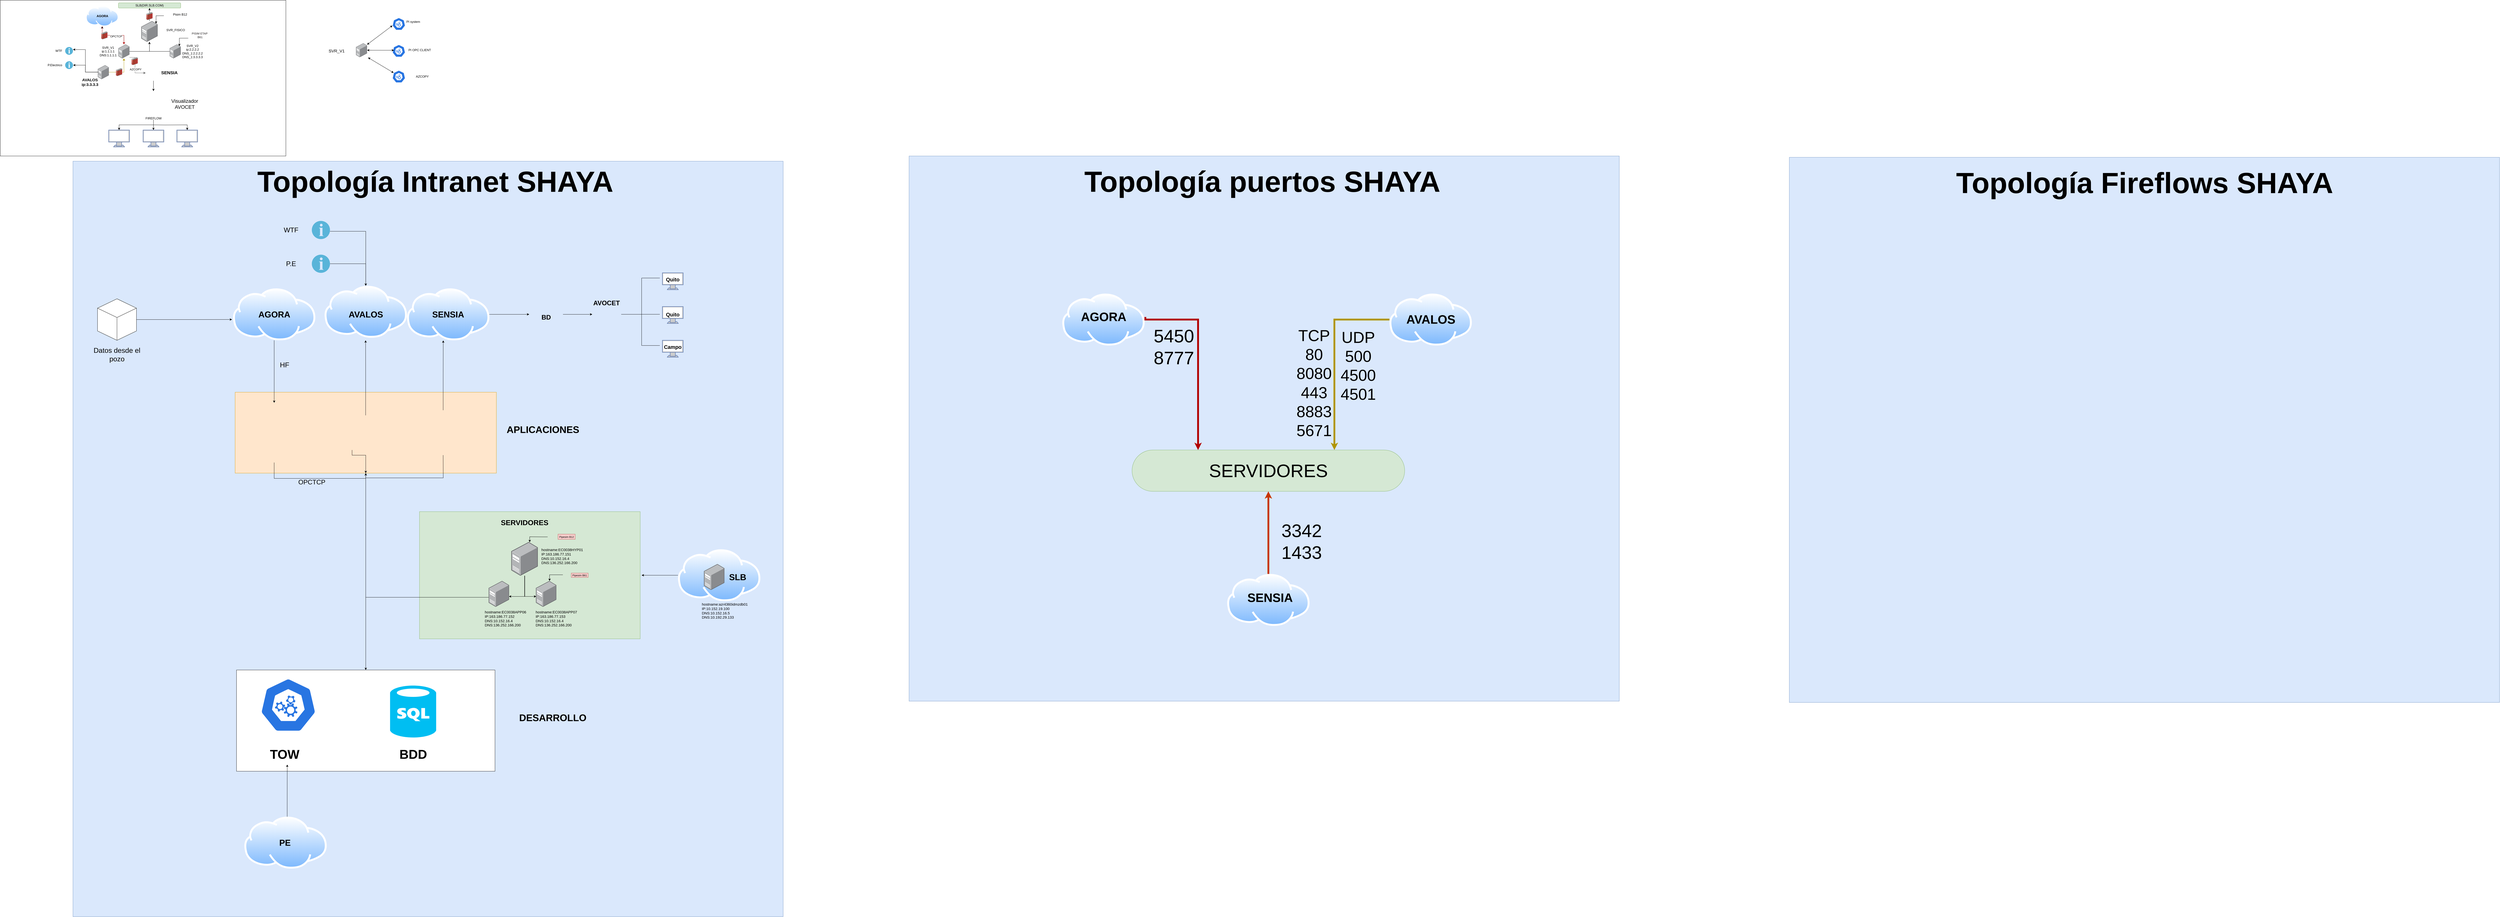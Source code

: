 <mxfile version="26.0.5">
  <diagram name="Page-1" id="am8pxdbbcNvz-yb-qvFi">
    <mxGraphModel dx="5240" dy="3047" grid="1" gridSize="10" guides="1" tooltips="1" connect="1" arrows="1" fold="1" page="1" pageScale="1" pageWidth="3300" pageHeight="4681" math="0" shadow="0">
      <root>
        <mxCell id="0" />
        <mxCell id="1" parent="0" />
        <mxCell id="OW2uP8YpIRxtxsNKAFUY-72" value="" style="whiteSpace=wrap;html=1;" parent="1" vertex="1">
          <mxGeometry x="10" y="10" width="1100" height="600" as="geometry" />
        </mxCell>
        <mxCell id="OW2uP8YpIRxtxsNKAFUY-74" value="SLB(DIR.SLB.COM)" style="rounded=1;whiteSpace=wrap;html=1;fillColor=#d5e8d4;strokeColor=#82b366;" parent="1" vertex="1">
          <mxGeometry x="465" y="20" width="240" height="20" as="geometry" />
        </mxCell>
        <mxCell id="OW2uP8YpIRxtxsNKAFUY-75" value="" style="edgeStyle=orthogonalEdgeStyle;rounded=0;orthogonalLoop=1;jettySize=auto;html=1;" parent="1" source="OW2uP8YpIRxtxsNKAFUY-76" target="OW2uP8YpIRxtxsNKAFUY-74" edge="1">
          <mxGeometry relative="1" as="geometry" />
        </mxCell>
        <mxCell id="OW2uP8YpIRxtxsNKAFUY-76" value="" style="image;points=[];aspect=fixed;html=1;align=center;shadow=0;dashed=0;image=img/lib/allied_telesis/computer_and_terminals/Server_Desktop.svg;" parent="1" vertex="1">
          <mxGeometry x="553" y="90" width="63.11" height="80" as="geometry" />
        </mxCell>
        <mxCell id="OW2uP8YpIRxtxsNKAFUY-77" value="SVR_FISICO" style="text;html=1;align=center;verticalAlign=middle;resizable=0;points=[];autosize=1;strokeColor=none;fillColor=none;" parent="1" vertex="1">
          <mxGeometry x="640" y="110" width="90" height="30" as="geometry" />
        </mxCell>
        <mxCell id="OW2uP8YpIRxtxsNKAFUY-78" value="" style="edgeStyle=orthogonalEdgeStyle;rounded=0;orthogonalLoop=1;jettySize=auto;html=1;" parent="1" source="OW2uP8YpIRxtxsNKAFUY-79" target="OW2uP8YpIRxtxsNKAFUY-76" edge="1">
          <mxGeometry relative="1" as="geometry" />
        </mxCell>
        <mxCell id="OW2uP8YpIRxtxsNKAFUY-79" value="" style="image;points=[];aspect=fixed;html=1;align=center;shadow=0;dashed=0;image=img/lib/allied_telesis/computer_and_terminals/Server_Desktop.svg;" parent="1" vertex="1">
          <mxGeometry x="662.4" y="180" width="42.6" height="54" as="geometry" />
        </mxCell>
        <mxCell id="OW2uP8YpIRxtxsNKAFUY-80" value="" style="edgeStyle=orthogonalEdgeStyle;rounded=0;orthogonalLoop=1;jettySize=auto;html=1;" parent="1" source="OW2uP8YpIRxtxsNKAFUY-84" target="OW2uP8YpIRxtxsNKAFUY-76" edge="1">
          <mxGeometry relative="1" as="geometry" />
        </mxCell>
        <mxCell id="OW2uP8YpIRxtxsNKAFUY-81" style="edgeStyle=orthogonalEdgeStyle;rounded=0;orthogonalLoop=1;jettySize=auto;html=1;entryX=0;entryY=0.5;entryDx=0;entryDy=0;fillColor=#f5f5f5;gradientColor=#b3b3b3;strokeColor=#666666;" parent="1" source="OW2uP8YpIRxtxsNKAFUY-84" target="OW2uP8YpIRxtxsNKAFUY-95" edge="1">
          <mxGeometry relative="1" as="geometry">
            <Array as="points">
              <mxPoint x="529" y="230" />
              <mxPoint x="529" y="290" />
            </Array>
          </mxGeometry>
        </mxCell>
        <mxCell id="OW2uP8YpIRxtxsNKAFUY-82" value="AZCOPY" style="edgeLabel;html=1;align=center;verticalAlign=middle;resizable=0;points=[];" parent="OW2uP8YpIRxtxsNKAFUY-81" vertex="1" connectable="0">
          <mxGeometry x="0.042" y="2" relative="1" as="geometry">
            <mxPoint y="3" as="offset" />
          </mxGeometry>
        </mxCell>
        <mxCell id="OW2uP8YpIRxtxsNKAFUY-83" style="edgeStyle=orthogonalEdgeStyle;rounded=0;orthogonalLoop=1;jettySize=auto;html=1;entryX=0.5;entryY=1;entryDx=0;entryDy=0;fontColor=light-dark(#f11e1e, #ededed);" parent="1" source="OW2uP8YpIRxtxsNKAFUY-84" target="OW2uP8YpIRxtxsNKAFUY-89" edge="1">
          <mxGeometry relative="1" as="geometry" />
        </mxCell>
        <mxCell id="OW2uP8YpIRxtxsNKAFUY-84" value="" style="image;points=[];aspect=fixed;html=1;align=center;shadow=0;dashed=0;image=img/lib/allied_telesis/computer_and_terminals/Server_Desktop.svg;direction=east;" parent="1" vertex="1">
          <mxGeometry x="465" y="180" width="42.6" height="54" as="geometry" />
        </mxCell>
        <mxCell id="OW2uP8YpIRxtxsNKAFUY-85" value="SVR_V1&lt;div&gt;ip:1.1.1.1&lt;/div&gt;&lt;div&gt;DNS:1.1.1.1&lt;/div&gt;" style="text;html=1;align=center;verticalAlign=middle;resizable=0;points=[];autosize=1;strokeColor=none;fillColor=none;" parent="1" vertex="1">
          <mxGeometry x="380.32" y="177" width="90" height="60" as="geometry" />
        </mxCell>
        <mxCell id="OW2uP8YpIRxtxsNKAFUY-86" value="SVR_V2&lt;div&gt;ip:2.2.2.2&lt;/div&gt;&lt;div&gt;DNS_1:2.2.2.2&lt;/div&gt;&lt;div&gt;DNS_1:3.3.3.3&lt;/div&gt;" style="text;html=1;align=center;verticalAlign=middle;resizable=0;points=[];autosize=1;strokeColor=none;fillColor=none;" parent="1" vertex="1">
          <mxGeometry x="700" y="172" width="100" height="70" as="geometry" />
        </mxCell>
        <mxCell id="OW2uP8YpIRxtxsNKAFUY-87" value="" style="edgeStyle=orthogonalEdgeStyle;rounded=0;orthogonalLoop=1;jettySize=auto;html=1;fillColor=#e51400;strokeColor=#B20000;" parent="1" source="OW2uP8YpIRxtxsNKAFUY-89" target="OW2uP8YpIRxtxsNKAFUY-84" edge="1">
          <mxGeometry relative="1" as="geometry" />
        </mxCell>
        <mxCell id="OW2uP8YpIRxtxsNKAFUY-88" value="OPCTCP" style="edgeLabel;html=1;align=center;verticalAlign=middle;resizable=0;points=[];" parent="OW2uP8YpIRxtxsNKAFUY-87" vertex="1" connectable="0">
          <mxGeometry x="0.145" y="-4" relative="1" as="geometry">
            <mxPoint as="offset" />
          </mxGeometry>
        </mxCell>
        <mxCell id="OW2uP8YpIRxtxsNKAFUY-89" value="&lt;div&gt;&lt;br&gt;&lt;/div&gt;" style="image;aspect=fixed;perimeter=ellipsePerimeter;html=1;align=center;shadow=0;dashed=0;spacingTop=3;image=img/lib/active_directory/internet_cloud.svg;" parent="1" vertex="1">
          <mxGeometry x="340" y="31.25" width="125" height="78.75" as="geometry" />
        </mxCell>
        <mxCell id="OW2uP8YpIRxtxsNKAFUY-90" value="&lt;b&gt;AGORA&lt;/b&gt;" style="text;html=1;align=center;verticalAlign=middle;resizable=0;points=[];autosize=1;strokeColor=none;fillColor=none;" parent="1" vertex="1">
          <mxGeometry x="367.5" y="55.63" width="70" height="30" as="geometry" />
        </mxCell>
        <mxCell id="OW2uP8YpIRxtxsNKAFUY-91" style="edgeStyle=orthogonalEdgeStyle;rounded=0;orthogonalLoop=1;jettySize=auto;html=1;fillColor=#e3c800;strokeColor=#B09500;" parent="1" source="OW2uP8YpIRxtxsNKAFUY-92" target="OW2uP8YpIRxtxsNKAFUY-84" edge="1">
          <mxGeometry relative="1" as="geometry" />
        </mxCell>
        <mxCell id="OW2uP8YpIRxtxsNKAFUY-92" value="" style="image;points=[];aspect=fixed;html=1;align=center;shadow=0;dashed=0;image=img/lib/allied_telesis/computer_and_terminals/Server_Desktop.svg;direction=east;" parent="1" vertex="1">
          <mxGeometry x="385.63" y="260" width="42.6" height="54" as="geometry" />
        </mxCell>
        <mxCell id="OW2uP8YpIRxtxsNKAFUY-93" value="AVALOS&lt;div&gt;ip:3.3.3.3&lt;/div&gt;" style="text;html=1;align=center;verticalAlign=middle;resizable=0;points=[];autosize=1;strokeColor=none;fillColor=none;fontSize=15;fontStyle=1" parent="1" vertex="1">
          <mxGeometry x="310" y="300" width="90" height="50" as="geometry" />
        </mxCell>
        <mxCell id="OW2uP8YpIRxtxsNKAFUY-94" value="" style="edgeStyle=orthogonalEdgeStyle;rounded=0;orthogonalLoop=1;jettySize=auto;html=1;" parent="1" source="OW2uP8YpIRxtxsNKAFUY-95" target="OW2uP8YpIRxtxsNKAFUY-98" edge="1">
          <mxGeometry relative="1" as="geometry" />
        </mxCell>
        <mxCell id="OW2uP8YpIRxtxsNKAFUY-95" value="" style="shape=image;html=1;verticalAlign=top;verticalLabelPosition=bottom;labelBackgroundColor=#ffffff;imageAspect=0;aspect=fixed;image=https://cdn2.iconfinder.com/data/icons/whcompare-isometric-web-hosting-servers/50/database-128.png" parent="1" vertex="1">
          <mxGeometry x="570" y="260" width="60" height="60" as="geometry" />
        </mxCell>
        <mxCell id="OW2uP8YpIRxtxsNKAFUY-96" value="" style="edgeStyle=orthogonalEdgeStyle;rounded=0;orthogonalLoop=1;jettySize=auto;html=1;" parent="1" source="OW2uP8YpIRxtxsNKAFUY-98" target="OW2uP8YpIRxtxsNKAFUY-101" edge="1">
          <mxGeometry relative="1" as="geometry" />
        </mxCell>
        <mxCell id="OW2uP8YpIRxtxsNKAFUY-97" style="edgeStyle=orthogonalEdgeStyle;rounded=0;orthogonalLoop=1;jettySize=auto;html=1;exitX=0.5;exitY=1;exitDx=0;exitDy=0;" parent="1" source="OW2uP8YpIRxtxsNKAFUY-98" target="OW2uP8YpIRxtxsNKAFUY-100" edge="1">
          <mxGeometry relative="1" as="geometry" />
        </mxCell>
        <mxCell id="OW2uP8YpIRxtxsNKAFUY-98" value="" style="shape=image;html=1;verticalAlign=top;verticalLabelPosition=bottom;labelBackgroundColor=#ffffff;imageAspect=0;aspect=fixed;image=https://cdn4.iconfinder.com/data/icons/48-bubbles/48/24.TV-128.png;dashed=1;" parent="1" vertex="1">
          <mxGeometry x="545" y="360" width="110" height="110" as="geometry" />
        </mxCell>
        <mxCell id="OW2uP8YpIRxtxsNKAFUY-99" value="&lt;font style=&quot;font-size: 19px;&quot;&gt;Visualizador&lt;br&gt;AVOCET&lt;/font&gt;" style="text;html=1;align=center;verticalAlign=middle;resizable=0;points=[];autosize=1;strokeColor=none;fillColor=none;" parent="1" vertex="1">
          <mxGeometry x="655" y="380" width="130" height="60" as="geometry" />
        </mxCell>
        <mxCell id="OW2uP8YpIRxtxsNKAFUY-100" value="" style="fontColor=#0066CC;verticalAlign=top;verticalLabelPosition=bottom;labelPosition=center;align=center;html=1;outlineConnect=0;fillColor=#CCCCCC;strokeColor=#6881B3;gradientColor=none;gradientDirection=north;strokeWidth=2;shape=mxgraph.networks.monitor;" parent="1" vertex="1">
          <mxGeometry x="427.6" y="510" width="80" height="65" as="geometry" />
        </mxCell>
        <mxCell id="OW2uP8YpIRxtxsNKAFUY-101" value="" style="fontColor=#0066CC;verticalAlign=top;verticalLabelPosition=bottom;labelPosition=center;align=center;html=1;outlineConnect=0;fillColor=#CCCCCC;strokeColor=#6881B3;gradientColor=none;gradientDirection=north;strokeWidth=2;shape=mxgraph.networks.monitor;" parent="1" vertex="1">
          <mxGeometry x="560" y="510" width="80" height="65" as="geometry" />
        </mxCell>
        <mxCell id="OW2uP8YpIRxtxsNKAFUY-102" value="" style="fontColor=#0066CC;verticalAlign=top;verticalLabelPosition=bottom;labelPosition=center;align=center;html=1;outlineConnect=0;fillColor=#CCCCCC;strokeColor=#6881B3;gradientColor=none;gradientDirection=north;strokeWidth=2;shape=mxgraph.networks.monitor;" parent="1" vertex="1">
          <mxGeometry x="690" y="510" width="80" height="65" as="geometry" />
        </mxCell>
        <mxCell id="OW2uP8YpIRxtxsNKAFUY-103" style="edgeStyle=orthogonalEdgeStyle;rounded=0;orthogonalLoop=1;jettySize=auto;html=1;entryX=0.5;entryY=0;entryDx=0;entryDy=0;entryPerimeter=0;" parent="1" target="OW2uP8YpIRxtxsNKAFUY-102" edge="1">
          <mxGeometry relative="1" as="geometry">
            <mxPoint x="600" y="490" as="sourcePoint" />
          </mxGeometry>
        </mxCell>
        <mxCell id="OW2uP8YpIRxtxsNKAFUY-104" value="SENSIA" style="text;html=1;align=center;verticalAlign=middle;resizable=0;points=[];autosize=1;strokeColor=none;fillColor=none;fontSize=17;fontStyle=1" parent="1" vertex="1">
          <mxGeometry x="616.11" y="275" width="90" height="30" as="geometry" />
        </mxCell>
        <mxCell id="OW2uP8YpIRxtxsNKAFUY-105" value="" style="shape=image;html=1;verticalAlign=top;verticalLabelPosition=bottom;labelBackgroundColor=#ffffff;imageAspect=0;aspect=fixed;image=https://cdn4.iconfinder.com/data/icons/PixeloPhilia_2/PNG/license.png" parent="1" vertex="1">
          <mxGeometry x="640" y="53.63" width="32" height="32" as="geometry" />
        </mxCell>
        <mxCell id="OW2uP8YpIRxtxsNKAFUY-106" style="edgeStyle=orthogonalEdgeStyle;rounded=0;orthogonalLoop=1;jettySize=auto;html=1;entryX=0.903;entryY=0.125;entryDx=0;entryDy=0;entryPerimeter=0;" parent="1" source="OW2uP8YpIRxtxsNKAFUY-105" target="OW2uP8YpIRxtxsNKAFUY-76" edge="1">
          <mxGeometry relative="1" as="geometry" />
        </mxCell>
        <mxCell id="OW2uP8YpIRxtxsNKAFUY-107" value="Pisim B12" style="text;html=1;align=center;verticalAlign=middle;resizable=0;points=[];autosize=1;strokeColor=none;fillColor=none;" parent="1" vertex="1">
          <mxGeometry x="662.4" y="50" width="80" height="30" as="geometry" />
        </mxCell>
        <mxCell id="OW2uP8YpIRxtxsNKAFUY-108" value="" style="shape=image;html=1;verticalAlign=top;verticalLabelPosition=bottom;labelBackgroundColor=#ffffff;imageAspect=0;aspect=fixed;image=https://cdn4.iconfinder.com/data/icons/PixeloPhilia_2/PNG/license.png" parent="1" vertex="1">
          <mxGeometry x="734" y="140" width="32" height="32" as="geometry" />
        </mxCell>
        <mxCell id="OW2uP8YpIRxtxsNKAFUY-109" style="edgeStyle=orthogonalEdgeStyle;rounded=0;orthogonalLoop=1;jettySize=auto;html=1;entryX=0.876;entryY=0.125;entryDx=0;entryDy=0;entryPerimeter=0;" parent="1" source="OW2uP8YpIRxtxsNKAFUY-108" target="OW2uP8YpIRxtxsNKAFUY-79" edge="1">
          <mxGeometry relative="1" as="geometry" />
        </mxCell>
        <mxCell id="OW2uP8YpIRxtxsNKAFUY-110" value="&lt;span lang=&quot;ES-EC&quot; style=&quot;color: rgb(35, 31, 32);&quot;&gt;PISIM ETAP&amp;nbsp;&lt;/span&gt;&lt;div&gt;&lt;span lang=&quot;ES-EC&quot; style=&quot;color: rgb(35, 31, 32);&quot;&gt;B61&lt;/span&gt;&lt;/div&gt;" style="text;html=1;align=center;verticalAlign=middle;resizable=0;points=[];autosize=1;strokeColor=none;fillColor=none;fontSize=11;" parent="1" vertex="1">
          <mxGeometry x="734" y="125.31" width="90" height="40" as="geometry" />
        </mxCell>
        <mxCell id="OW2uP8YpIRxtxsNKAFUY-111" value="" style="image;sketch=0;aspect=fixed;html=1;points=[];align=center;fontSize=12;image=img/lib/mscae/Info.svg;" parent="1" vertex="1">
          <mxGeometry x="260" y="245" width="30" height="30" as="geometry" />
        </mxCell>
        <mxCell id="OW2uP8YpIRxtxsNKAFUY-112" value="" style="image;sketch=0;aspect=fixed;html=1;points=[];align=center;fontSize=12;image=img/lib/mscae/Info.svg;" parent="1" vertex="1">
          <mxGeometry x="260" y="190" width="30" height="30" as="geometry" />
        </mxCell>
        <mxCell id="OW2uP8YpIRxtxsNKAFUY-113" value="WTF" style="text;html=1;align=center;verticalAlign=middle;resizable=0;points=[];autosize=1;strokeColor=none;fillColor=none;" parent="1" vertex="1">
          <mxGeometry x="210" y="190" width="50" height="30" as="geometry" />
        </mxCell>
        <mxCell id="OW2uP8YpIRxtxsNKAFUY-114" value="P.Electrico" style="text;html=1;align=center;verticalAlign=middle;resizable=0;points=[];autosize=1;strokeColor=none;fillColor=none;" parent="1" vertex="1">
          <mxGeometry x="180" y="245" width="80" height="30" as="geometry" />
        </mxCell>
        <mxCell id="OW2uP8YpIRxtxsNKAFUY-115" style="edgeStyle=orthogonalEdgeStyle;rounded=0;orthogonalLoop=1;jettySize=auto;html=1;entryX=1;entryY=0.333;entryDx=0;entryDy=0;entryPerimeter=0;exitX=0.056;exitY=0.494;exitDx=0;exitDy=0;exitPerimeter=0;" parent="1" source="OW2uP8YpIRxtxsNKAFUY-92" target="OW2uP8YpIRxtxsNKAFUY-112" edge="1">
          <mxGeometry relative="1" as="geometry" />
        </mxCell>
        <mxCell id="OW2uP8YpIRxtxsNKAFUY-116" style="edgeStyle=orthogonalEdgeStyle;rounded=0;orthogonalLoop=1;jettySize=auto;html=1;entryX=1.022;entryY=0.5;entryDx=0;entryDy=0;entryPerimeter=0;" parent="1" source="OW2uP8YpIRxtxsNKAFUY-92" target="OW2uP8YpIRxtxsNKAFUY-111" edge="1">
          <mxGeometry relative="1" as="geometry" />
        </mxCell>
        <mxCell id="OW2uP8YpIRxtxsNKAFUY-123" value="" style="image;html=1;image=img/lib/clip_art/networking/Firewall_02_128x128.png" parent="1" vertex="1">
          <mxGeometry x="567.28" y="55.63" width="34.56" height="30.63" as="geometry" />
        </mxCell>
        <mxCell id="OW2uP8YpIRxtxsNKAFUY-125" value="" style="image;html=1;image=img/lib/clip_art/networking/Firewall_02_128x128.png" parent="1" vertex="1">
          <mxGeometry x="393.67" y="130" width="34.56" height="30.63" as="geometry" />
        </mxCell>
        <mxCell id="OW2uP8YpIRxtxsNKAFUY-126" value="" style="image;html=1;image=img/lib/clip_art/networking/Firewall_02_128x128.png" parent="1" vertex="1">
          <mxGeometry x="510.44" y="229.37" width="34.56" height="30.63" as="geometry" />
        </mxCell>
        <mxCell id="OW2uP8YpIRxtxsNKAFUY-127" value="" style="image;html=1;image=img/lib/clip_art/networking/Firewall_02_128x128.png" parent="1" vertex="1">
          <mxGeometry x="450.32" y="271.68" width="34.56" height="30.63" as="geometry" />
        </mxCell>
        <mxCell id="OW2uP8YpIRxtxsNKAFUY-136" value="" style="image;points=[];aspect=fixed;html=1;align=center;shadow=0;dashed=0;image=img/lib/allied_telesis/computer_and_terminals/Server_Desktop.svg;direction=east;" parent="1" vertex="1">
          <mxGeometry x="1380" y="175.37" width="42.6" height="54" as="geometry" />
        </mxCell>
        <mxCell id="OW2uP8YpIRxtxsNKAFUY-138" value="" style="aspect=fixed;sketch=0;html=1;dashed=0;whitespace=wrap;verticalLabelPosition=bottom;verticalAlign=top;fillColor=#2875E2;strokeColor=#ffffff;points=[[0.005,0.63,0],[0.1,0.2,0],[0.9,0.2,0],[0.5,0,0],[0.995,0.63,0],[0.72,0.99,0],[0.5,1,0],[0.28,0.99,0]];shape=mxgraph.kubernetes.icon2;prIcon=api" parent="1" vertex="1">
          <mxGeometry x="1520" y="77.31" width="50" height="48" as="geometry" />
        </mxCell>
        <mxCell id="OW2uP8YpIRxtxsNKAFUY-139" value="" style="aspect=fixed;sketch=0;html=1;dashed=0;whitespace=wrap;verticalLabelPosition=bottom;verticalAlign=top;fillColor=#2875E2;strokeColor=#ffffff;points=[[0.005,0.63,0],[0.1,0.2,0],[0.9,0.2,0],[0.5,0,0],[0.995,0.63,0],[0.72,0.99,0],[0.5,1,0],[0.28,0.99,0]];shape=mxgraph.kubernetes.icon2;prIcon=api" parent="1" vertex="1">
          <mxGeometry x="1520" y="181" width="50" height="48" as="geometry" />
        </mxCell>
        <mxCell id="OW2uP8YpIRxtxsNKAFUY-140" value="" style="aspect=fixed;sketch=0;html=1;dashed=0;whitespace=wrap;verticalLabelPosition=bottom;verticalAlign=top;fillColor=#2875E2;strokeColor=#ffffff;points=[[0.005,0.63,0],[0.1,0.2,0],[0.9,0.2,0],[0.5,0,0],[0.995,0.63,0],[0.72,0.99,0],[0.5,1,0],[0.28,0.99,0]];shape=mxgraph.kubernetes.icon2;prIcon=api" parent="1" vertex="1">
          <mxGeometry x="1520" y="280" width="50" height="48" as="geometry" />
        </mxCell>
        <mxCell id="OW2uP8YpIRxtxsNKAFUY-141" value="" style="endArrow=classic;startArrow=classic;html=1;rounded=0;entryX=0.005;entryY=0.63;entryDx=0;entryDy=0;entryPerimeter=0;" parent="1" target="OW2uP8YpIRxtxsNKAFUY-138" edge="1">
          <mxGeometry width="50" height="50" relative="1" as="geometry">
            <mxPoint x="1422.6" y="181" as="sourcePoint" />
            <mxPoint x="1472.6" y="131" as="targetPoint" />
          </mxGeometry>
        </mxCell>
        <mxCell id="OW2uP8YpIRxtxsNKAFUY-142" value="" style="endArrow=classic;startArrow=classic;html=1;rounded=0;entryX=0.13;entryY=0.452;entryDx=0;entryDy=0;entryPerimeter=0;" parent="1" source="OW2uP8YpIRxtxsNKAFUY-136" target="OW2uP8YpIRxtxsNKAFUY-139" edge="1">
          <mxGeometry width="50" height="50" relative="1" as="geometry">
            <mxPoint x="1432.6" y="191" as="sourcePoint" />
            <mxPoint x="1530" y="118" as="targetPoint" />
          </mxGeometry>
        </mxCell>
        <mxCell id="OW2uP8YpIRxtxsNKAFUY-143" value="" style="endArrow=classic;startArrow=classic;html=1;rounded=0;entryX=0.1;entryY=0.2;entryDx=0;entryDy=0;entryPerimeter=0;exitX=1.088;exitY=1.024;exitDx=0;exitDy=0;exitPerimeter=0;" parent="1" source="OW2uP8YpIRxtxsNKAFUY-136" target="OW2uP8YpIRxtxsNKAFUY-140" edge="1">
          <mxGeometry width="50" height="50" relative="1" as="geometry">
            <mxPoint x="1433" y="212" as="sourcePoint" />
            <mxPoint x="1537" y="213" as="targetPoint" />
            <Array as="points" />
          </mxGeometry>
        </mxCell>
        <mxCell id="OW2uP8YpIRxtxsNKAFUY-144" value="PI system" style="text;html=1;align=center;verticalAlign=middle;resizable=0;points=[];autosize=1;strokeColor=none;fillColor=none;" parent="1" vertex="1">
          <mxGeometry x="1560" y="78" width="80" height="30" as="geometry" />
        </mxCell>
        <mxCell id="OW2uP8YpIRxtxsNKAFUY-145" value="PI OPC CLIENT" style="text;html=1;align=center;verticalAlign=middle;resizable=0;points=[];autosize=1;strokeColor=none;fillColor=none;" parent="1" vertex="1">
          <mxGeometry x="1570" y="187.37" width="110" height="30" as="geometry" />
        </mxCell>
        <mxCell id="OW2uP8YpIRxtxsNKAFUY-146" value="AZCOPY" style="text;html=1;align=center;verticalAlign=middle;resizable=0;points=[];autosize=1;strokeColor=none;fillColor=none;" parent="1" vertex="1">
          <mxGeometry x="1600" y="289" width="70" height="30" as="geometry" />
        </mxCell>
        <mxCell id="OW2uP8YpIRxtxsNKAFUY-147" value="&lt;font style=&quot;font-size: 16px;&quot;&gt;SVR_V1&lt;/font&gt;" style="text;html=1;align=center;verticalAlign=middle;resizable=0;points=[];autosize=1;strokeColor=none;fillColor=none;" parent="1" vertex="1">
          <mxGeometry x="1265" y="190" width="80" height="30" as="geometry" />
        </mxCell>
        <mxCell id="OW2uP8YpIRxtxsNKAFUY-148" value="FIREFLOW" style="text;html=1;align=center;verticalAlign=middle;resizable=0;points=[];autosize=1;strokeColor=none;fillColor=none;" parent="1" vertex="1">
          <mxGeometry x="555" y="450" width="90" height="30" as="geometry" />
        </mxCell>
        <mxCell id="-UCid0gCiVKbw2vanVbq-74" value="" style="whiteSpace=wrap;html=1;fillColor=#dae8fc;strokeColor=#6c8ebf;" parent="1" vertex="1">
          <mxGeometry x="290" y="630" width="2735.12" height="2910" as="geometry" />
        </mxCell>
        <mxCell id="-UCid0gCiVKbw2vanVbq-75" value="" style="whiteSpace=wrap;html=1;fillColor=#d5e8d4;strokeColor=#82b366;" parent="1" vertex="1">
          <mxGeometry x="1624.53" y="1980.01" width="850" height="490" as="geometry" />
        </mxCell>
        <mxCell id="-UCid0gCiVKbw2vanVbq-76" value="SERVIDORES" style="text;html=1;align=center;verticalAlign=middle;resizable=0;points=[];autosize=1;strokeColor=none;fillColor=none;fontSize=28;fontStyle=1" parent="1" vertex="1">
          <mxGeometry x="1924.05" y="1996.71" width="210" height="50" as="geometry" />
        </mxCell>
        <mxCell id="-UCid0gCiVKbw2vanVbq-77" style="edgeStyle=orthogonalEdgeStyle;rounded=0;orthogonalLoop=1;jettySize=auto;html=1;entryX=0.992;entryY=0.592;entryDx=0;entryDy=0;entryPerimeter=0;" parent="1" target="-UCid0gCiVKbw2vanVbq-81" edge="1">
          <mxGeometry relative="1" as="geometry">
            <mxPoint x="2030.14" y="2226.71" as="sourcePoint" />
            <mxPoint x="1970.173" y="2303.61" as="targetPoint" />
            <Array as="points">
              <mxPoint x="2030.05" y="2306.71" />
              <mxPoint x="1969.05" y="2306.71" />
            </Array>
          </mxGeometry>
        </mxCell>
        <mxCell id="-UCid0gCiVKbw2vanVbq-78" value="" style="image;points=[];aspect=fixed;html=1;align=center;shadow=0;dashed=0;image=img/lib/allied_telesis/computer_and_terminals/Server_Desktop.svg;" parent="1" vertex="1">
          <mxGeometry x="1977.77" y="2096.71" width="102.56" height="130" as="geometry" />
        </mxCell>
        <mxCell id="-UCid0gCiVKbw2vanVbq-79" style="edgeStyle=orthogonalEdgeStyle;rounded=0;orthogonalLoop=1;jettySize=auto;html=1;" parent="1" source="-UCid0gCiVKbw2vanVbq-81" target="-UCid0gCiVKbw2vanVbq-94" edge="1">
          <mxGeometry relative="1" as="geometry">
            <Array as="points">
              <mxPoint x="1417.53" y="2310" />
            </Array>
          </mxGeometry>
        </mxCell>
        <mxCell id="-UCid0gCiVKbw2vanVbq-80" style="edgeStyle=orthogonalEdgeStyle;rounded=0;orthogonalLoop=1;jettySize=auto;html=1;entryX=0.5;entryY=0;entryDx=0;entryDy=0;" parent="1" source="-UCid0gCiVKbw2vanVbq-81" target="-UCid0gCiVKbw2vanVbq-124" edge="1">
          <mxGeometry relative="1" as="geometry">
            <Array as="points">
              <mxPoint x="1418" y="2310" />
            </Array>
          </mxGeometry>
        </mxCell>
        <mxCell id="-UCid0gCiVKbw2vanVbq-81" value="" style="image;points=[];aspect=fixed;html=1;align=center;shadow=0;dashed=0;image=img/lib/allied_telesis/computer_and_terminals/Server_Desktop.svg;" parent="1" vertex="1">
          <mxGeometry x="1890.73" y="2246.71" width="78.89" height="100" as="geometry" />
        </mxCell>
        <mxCell id="-UCid0gCiVKbw2vanVbq-82" value="" style="image;points=[];aspect=fixed;html=1;align=center;shadow=0;dashed=0;image=img/lib/allied_telesis/computer_and_terminals/Server_Desktop.svg;" parent="1" vertex="1">
          <mxGeometry x="2072.73" y="2246.71" width="78.89" height="100" as="geometry" />
        </mxCell>
        <mxCell id="-UCid0gCiVKbw2vanVbq-84" value="hostname:EC0038APP06&lt;div&gt;IP:163.186.77.152&lt;/div&gt;&lt;div&gt;DNS:10.152.16.4&lt;/div&gt;&lt;div&gt;DNS:136.252.166.200&lt;/div&gt;" style="text;html=1;align=left;verticalAlign=middle;whiteSpace=wrap;rounded=0;fontSize=14;" parent="1" vertex="1">
          <mxGeometry x="1874.49" y="2376.71" width="60" height="30" as="geometry" />
        </mxCell>
        <mxCell id="-UCid0gCiVKbw2vanVbq-85" value="hostname:EC0038APP07&lt;div&gt;IP:163.186.77.153&lt;/div&gt;&lt;div&gt;DNS:10.152.16.4&lt;/div&gt;&lt;div&gt;DNS:136.252.166.200&lt;/div&gt;" style="text;html=1;align=left;verticalAlign=middle;whiteSpace=wrap;rounded=0;fontSize=14;" parent="1" vertex="1">
          <mxGeometry x="2070.16" y="2376.71" width="60" height="30" as="geometry" />
        </mxCell>
        <mxCell id="-UCid0gCiVKbw2vanVbq-86" value="hostname:EC0038HYP01&lt;div&gt;IP:163.186.77.151&lt;/div&gt;&lt;div&gt;DNS:10.152.16.4&lt;/div&gt;&lt;div&gt;DNS:136.252.166.200&lt;/div&gt;" style="text;html=1;align=left;verticalAlign=middle;whiteSpace=wrap;rounded=0;fontSize=14;strokeWidth=20;" parent="1" vertex="1">
          <mxGeometry x="2091.62" y="2136.71" width="60" height="30" as="geometry" />
        </mxCell>
        <mxCell id="-UCid0gCiVKbw2vanVbq-87" style="edgeStyle=orthogonalEdgeStyle;rounded=0;orthogonalLoop=1;jettySize=auto;html=1;" parent="1" source="-UCid0gCiVKbw2vanVbq-78" edge="1">
          <mxGeometry relative="1" as="geometry">
            <mxPoint x="2074.05" y="2306.71" as="targetPoint" />
            <Array as="points">
              <mxPoint x="2028.77" y="2306.71" />
            </Array>
          </mxGeometry>
        </mxCell>
        <mxCell id="-UCid0gCiVKbw2vanVbq-88" value="" style="shape=image;verticalLabelPosition=bottom;labelBackgroundColor=default;verticalAlign=top;aspect=fixed;imageAspect=0;image=https://www.petroleumsoftwares.com/wp-content/uploads/edd/2020/07/Schlumberger-PIPESIM-e1594941745297.png;" parent="1" vertex="1">
          <mxGeometry x="2176.65" y="2206.71" width="32.4" height="33.18" as="geometry" />
        </mxCell>
        <mxCell id="-UCid0gCiVKbw2vanVbq-89" value="" style="shape=image;verticalLabelPosition=bottom;labelBackgroundColor=default;verticalAlign=top;aspect=fixed;imageAspect=0;image=https://www.petroleumsoftwares.com/wp-content/uploads/edd/2020/07/Schlumberger-PIPESIM-e1594941745297.png;" parent="1" vertex="1">
          <mxGeometry x="2118.05" y="2056.71" width="40" height="40.96" as="geometry" />
        </mxCell>
        <mxCell id="-UCid0gCiVKbw2vanVbq-90" style="edgeStyle=orthogonalEdgeStyle;rounded=0;orthogonalLoop=1;jettySize=auto;html=1;entryX=0.695;entryY=0.007;entryDx=0;entryDy=0;entryPerimeter=0;" parent="1" source="-UCid0gCiVKbw2vanVbq-89" target="-UCid0gCiVKbw2vanVbq-78" edge="1">
          <mxGeometry relative="1" as="geometry" />
        </mxCell>
        <mxCell id="-UCid0gCiVKbw2vanVbq-91" style="edgeStyle=orthogonalEdgeStyle;rounded=0;orthogonalLoop=1;jettySize=auto;html=1;entryX=0.669;entryY=0.002;entryDx=0;entryDy=0;entryPerimeter=0;" parent="1" source="-UCid0gCiVKbw2vanVbq-88" target="-UCid0gCiVKbw2vanVbq-82" edge="1">
          <mxGeometry relative="1" as="geometry" />
        </mxCell>
        <mxCell id="-UCid0gCiVKbw2vanVbq-92" value="Pipesim B61" style="text;html=1;align=center;verticalAlign=middle;whiteSpace=wrap;rounded=0;fontSize=10;fillColor=#f8cecc;strokeColor=#b85450;" parent="1" vertex="1">
          <mxGeometry x="2209.05" y="2216.71" width="65" height="16.59" as="geometry" />
        </mxCell>
        <mxCell id="-UCid0gCiVKbw2vanVbq-93" value="Pipesim B12" style="text;html=1;align=center;verticalAlign=middle;whiteSpace=wrap;rounded=0;fontSize=10;fillColor=#f8cecc;strokeColor=#b85450;" parent="1" vertex="1">
          <mxGeometry x="2158.05" y="2066.71" width="66" height="20" as="geometry" />
        </mxCell>
        <mxCell id="-UCid0gCiVKbw2vanVbq-94" value="" style="whiteSpace=wrap;html=1;fillColor=#ffe6cc;strokeColor=#d79b00;" parent="1" vertex="1">
          <mxGeometry x="914.53" y="1520" width="1006.14" height="311.59" as="geometry" />
        </mxCell>
        <mxCell id="-UCid0gCiVKbw2vanVbq-95" style="edgeStyle=orthogonalEdgeStyle;rounded=0;orthogonalLoop=1;jettySize=auto;html=1;entryX=0.5;entryY=1;entryDx=0;entryDy=0;exitX=0.5;exitY=1;exitDx=0;exitDy=0;" parent="1" source="-UCid0gCiVKbw2vanVbq-96" target="-UCid0gCiVKbw2vanVbq-94" edge="1">
          <mxGeometry relative="1" as="geometry">
            <Array as="points">
              <mxPoint x="1064.53" y="1852" />
              <mxPoint x="1417.53" y="1852" />
            </Array>
          </mxGeometry>
        </mxCell>
        <mxCell id="-UCid0gCiVKbw2vanVbq-96" value="" style="shape=image;verticalLabelPosition=bottom;labelBackgroundColor=default;verticalAlign=top;aspect=fixed;imageAspect=0;image=https://signalx.ca/wp-content/uploads/2024/06/PISystem-Logo-3.png;" parent="1" vertex="1">
          <mxGeometry x="949.88" y="1560.8" width="230" height="230" as="geometry" />
        </mxCell>
        <mxCell id="-UCid0gCiVKbw2vanVbq-97" style="edgeStyle=orthogonalEdgeStyle;rounded=0;orthogonalLoop=1;jettySize=auto;html=1;exitX=0.5;exitY=1;exitDx=0;exitDy=0;" parent="1" source="-UCid0gCiVKbw2vanVbq-99" target="-UCid0gCiVKbw2vanVbq-94" edge="1">
          <mxGeometry relative="1" as="geometry" />
        </mxCell>
        <mxCell id="-UCid0gCiVKbw2vanVbq-98" style="edgeStyle=orthogonalEdgeStyle;rounded=0;orthogonalLoop=1;jettySize=auto;html=1;exitX=0.5;exitY=0;exitDx=0;exitDy=0;" parent="1" edge="1">
          <mxGeometry relative="1" as="geometry">
            <mxPoint x="1417" y="1320" as="targetPoint" />
            <mxPoint x="1417.18" y="1609.03" as="sourcePoint" />
            <Array as="points">
              <mxPoint x="1416.83" y="1450" />
              <mxPoint x="1416.83" y="1450" />
            </Array>
          </mxGeometry>
        </mxCell>
        <mxCell id="-UCid0gCiVKbw2vanVbq-99" value="" style="shape=image;verticalLabelPosition=bottom;labelBackgroundColor=default;verticalAlign=top;aspect=fixed;imageAspect=0;image=https://images.squarespace-cdn.com/content/v1/5f620200c392b43a63d7a05a/1605883703919-MRLUC145HZR4S76SIC2L/Mitacron-OSI-Soft-Partner.png;" parent="1" vertex="1">
          <mxGeometry x="1194.88" y="1609.03" width="340" height="133.53" as="geometry" />
        </mxCell>
        <mxCell id="-UCid0gCiVKbw2vanVbq-100" value="" style="shape=image;verticalLabelPosition=bottom;labelBackgroundColor=default;verticalAlign=top;aspect=fixed;imageAspect=0;image=https://miro.medium.com/v2/resize:fit:1400/1*FriGb1N8R13TLIZd6FQgDA.jpeg;" parent="1" vertex="1">
          <mxGeometry x="1561.88" y="1589.3" width="307.55" height="173" as="geometry" />
        </mxCell>
        <mxCell id="-UCid0gCiVKbw2vanVbq-101" style="edgeStyle=orthogonalEdgeStyle;rounded=0;orthogonalLoop=1;jettySize=auto;html=1;entryX=0.5;entryY=0;entryDx=0;entryDy=0;" parent="1" source="-UCid0gCiVKbw2vanVbq-102" target="-UCid0gCiVKbw2vanVbq-96" edge="1">
          <mxGeometry relative="1" as="geometry" />
        </mxCell>
        <mxCell id="-UCid0gCiVKbw2vanVbq-102" value="&lt;div&gt;&lt;br&gt;&lt;/div&gt;" style="image;aspect=fixed;perimeter=ellipsePerimeter;html=1;align=center;shadow=0;dashed=0;spacingTop=3;image=img/lib/active_directory/internet_cloud.svg;" parent="1" vertex="1">
          <mxGeometry x="906.15" y="1120" width="317.46" height="200" as="geometry" />
        </mxCell>
        <mxCell id="-UCid0gCiVKbw2vanVbq-103" value="AGORA" style="text;html=1;align=center;verticalAlign=middle;resizable=0;points=[];autosize=1;strokeColor=none;fillColor=none;fontSize=33;fontStyle=1" parent="1" vertex="1">
          <mxGeometry x="994.88" y="1195" width="140" height="50" as="geometry" />
        </mxCell>
        <mxCell id="-UCid0gCiVKbw2vanVbq-104" value="" style="html=1;whiteSpace=wrap;shape=isoCube2;backgroundOutline=1;isoAngle=15;" parent="1" vertex="1">
          <mxGeometry x="384.53" y="1160" width="150" height="160" as="geometry" />
        </mxCell>
        <mxCell id="-UCid0gCiVKbw2vanVbq-105" value="Datos desde el pozo" style="text;html=1;align=center;verticalAlign=middle;whiteSpace=wrap;rounded=0;fontSize=27;" parent="1" vertex="1">
          <mxGeometry x="340" y="1360" width="239.05" height="30" as="geometry" />
        </mxCell>
        <mxCell id="-UCid0gCiVKbw2vanVbq-106" style="edgeStyle=orthogonalEdgeStyle;rounded=0;orthogonalLoop=1;jettySize=auto;html=1;entryX=-0.011;entryY=0.599;entryDx=0;entryDy=0;entryPerimeter=0;" parent="1" source="-UCid0gCiVKbw2vanVbq-104" target="-UCid0gCiVKbw2vanVbq-102" edge="1">
          <mxGeometry relative="1" as="geometry" />
        </mxCell>
        <mxCell id="-UCid0gCiVKbw2vanVbq-107" value="HF" style="text;html=1;align=center;verticalAlign=middle;whiteSpace=wrap;rounded=0;fontSize=27;" parent="1" vertex="1">
          <mxGeometry x="1074.53" y="1400" width="60" height="30" as="geometry" />
        </mxCell>
        <mxCell id="-UCid0gCiVKbw2vanVbq-108" value="OPCTCP" style="text;html=1;align=center;verticalAlign=middle;whiteSpace=wrap;rounded=0;fontSize=25;" parent="1" vertex="1">
          <mxGeometry x="1179.88" y="1850" width="60" height="30" as="geometry" />
        </mxCell>
        <mxCell id="-UCid0gCiVKbw2vanVbq-109" style="edgeStyle=orthogonalEdgeStyle;rounded=0;orthogonalLoop=1;jettySize=auto;html=1;exitX=0.5;exitY=1;exitDx=0;exitDy=0;" parent="1" source="-UCid0gCiVKbw2vanVbq-94" target="-UCid0gCiVKbw2vanVbq-94" edge="1">
          <mxGeometry relative="1" as="geometry" />
        </mxCell>
        <mxCell id="-UCid0gCiVKbw2vanVbq-110" value="APLICACIONES" style="text;html=1;align=center;verticalAlign=middle;whiteSpace=wrap;rounded=0;fontSize=37;fontStyle=1" parent="1" vertex="1">
          <mxGeometry x="2070.16" y="1650" width="60" height="30" as="geometry" />
        </mxCell>
        <mxCell id="-UCid0gCiVKbw2vanVbq-111" value="&lt;div&gt;&lt;br&gt;&lt;/div&gt;" style="image;aspect=fixed;perimeter=ellipsePerimeter;html=1;align=center;shadow=0;dashed=0;spacingTop=3;image=img/lib/active_directory/internet_cloud.svg;" parent="1" vertex="1">
          <mxGeometry x="1258.87" y="1110" width="317.46" height="200" as="geometry" />
        </mxCell>
        <mxCell id="-UCid0gCiVKbw2vanVbq-112" value="AVALOS" style="text;html=1;align=center;verticalAlign=middle;whiteSpace=wrap;rounded=0;fontSize=33;fontStyle=1" parent="1" vertex="1">
          <mxGeometry x="1387.6" y="1205" width="60" height="30" as="geometry" />
        </mxCell>
        <mxCell id="-UCid0gCiVKbw2vanVbq-113" style="edgeStyle=orthogonalEdgeStyle;rounded=0;orthogonalLoop=1;jettySize=auto;html=1;entryX=0.5;entryY=0;entryDx=0;entryDy=0;" parent="1" source="-UCid0gCiVKbw2vanVbq-114" target="-UCid0gCiVKbw2vanVbq-111" edge="1">
          <mxGeometry relative="1" as="geometry">
            <mxPoint x="1420" y="1030" as="targetPoint" />
            <Array as="points">
              <mxPoint x="1418" y="900" />
            </Array>
          </mxGeometry>
        </mxCell>
        <mxCell id="-UCid0gCiVKbw2vanVbq-114" value="" style="image;sketch=0;aspect=fixed;html=1;points=[];align=center;fontSize=12;image=img/lib/mscae/Info.svg;" parent="1" vertex="1">
          <mxGeometry x="1209.88" y="860" width="70" height="70" as="geometry" />
        </mxCell>
        <mxCell id="-UCid0gCiVKbw2vanVbq-115" style="edgeStyle=orthogonalEdgeStyle;rounded=0;orthogonalLoop=1;jettySize=auto;html=1;entryX=0.5;entryY=0;entryDx=0;entryDy=0;" parent="1" source="-UCid0gCiVKbw2vanVbq-116" target="-UCid0gCiVKbw2vanVbq-111" edge="1">
          <mxGeometry relative="1" as="geometry">
            <Array as="points">
              <mxPoint x="1418" y="1025" />
            </Array>
          </mxGeometry>
        </mxCell>
        <mxCell id="-UCid0gCiVKbw2vanVbq-116" value="" style="image;sketch=0;aspect=fixed;html=1;points=[];align=center;fontSize=12;image=img/lib/mscae/Info.svg;" parent="1" vertex="1">
          <mxGeometry x="1209.88" y="990" width="70" height="70" as="geometry" />
        </mxCell>
        <mxCell id="-UCid0gCiVKbw2vanVbq-117" value="WTF" style="text;html=1;align=center;verticalAlign=middle;whiteSpace=wrap;rounded=0;fontSize=26;" parent="1" vertex="1">
          <mxGeometry x="1100" y="880" width="60" height="30" as="geometry" />
        </mxCell>
        <mxCell id="-UCid0gCiVKbw2vanVbq-118" value="P.E" style="text;html=1;align=center;verticalAlign=middle;whiteSpace=wrap;rounded=0;fontSize=26;" parent="1" vertex="1">
          <mxGeometry x="1100" y="1010" width="60" height="30" as="geometry" />
        </mxCell>
        <mxCell id="-UCid0gCiVKbw2vanVbq-119" value="" style="shape=image;html=1;verticalAlign=top;verticalLabelPosition=bottom;labelBackgroundColor=#ffffff;imageAspect=0;aspect=fixed;image=https://cdn2.iconfinder.com/data/icons/whcompare-isometric-web-hosting-servers/50/database-128.png" parent="1" vertex="1">
          <mxGeometry x="2047.17" y="1155" width="130" height="130" as="geometry" />
        </mxCell>
        <mxCell id="-UCid0gCiVKbw2vanVbq-120" value="" style="shape=image;html=1;verticalAlign=top;verticalLabelPosition=bottom;labelBackgroundColor=#ffffff;imageAspect=0;aspect=fixed;image=https://cdn4.iconfinder.com/data/icons/48-bubbles/48/24.TV-128.png;dashed=1;" parent="1" vertex="1">
          <mxGeometry x="2290" y="1170" width="110" height="110" as="geometry" />
        </mxCell>
        <mxCell id="-UCid0gCiVKbw2vanVbq-121" value="BD" style="text;html=1;align=center;verticalAlign=middle;whiteSpace=wrap;rounded=0;fontSize=25;fontStyle=1" parent="1" vertex="1">
          <mxGeometry x="2083.69" y="1215" width="56.95" height="30" as="geometry" />
        </mxCell>
        <mxCell id="-UCid0gCiVKbw2vanVbq-122" value="AVOCET" style="text;html=1;align=center;verticalAlign=middle;whiteSpace=wrap;rounded=0;fontSize=25;fontStyle=1" parent="1" vertex="1">
          <mxGeometry x="2315" y="1160" width="60" height="30" as="geometry" />
        </mxCell>
        <mxCell id="-UCid0gCiVKbw2vanVbq-123" value="" style="endArrow=none;html=1;rounded=0;exitX=0.5;exitY=1;exitDx=0;exitDy=0;" parent="1" source="-UCid0gCiVKbw2vanVbq-100" edge="1">
          <mxGeometry width="50" height="50" relative="1" as="geometry">
            <mxPoint x="1450" y="1870" as="sourcePoint" />
            <mxPoint x="1418" y="1850" as="targetPoint" />
            <Array as="points">
              <mxPoint x="1716" y="1850" />
              <mxPoint x="1530" y="1850" />
            </Array>
          </mxGeometry>
        </mxCell>
        <mxCell id="-UCid0gCiVKbw2vanVbq-124" value="" style="whiteSpace=wrap;html=1;" parent="1" vertex="1">
          <mxGeometry x="919.87" y="2590" width="995.47" height="390" as="geometry" />
        </mxCell>
        <mxCell id="-UCid0gCiVKbw2vanVbq-125" value="DESARROLLO" style="text;html=1;align=center;verticalAlign=middle;whiteSpace=wrap;rounded=0;fontSize=37;fontStyle=1" parent="1" vertex="1">
          <mxGeometry x="2108.05" y="2760" width="60" height="30" as="geometry" />
        </mxCell>
        <mxCell id="-UCid0gCiVKbw2vanVbq-126" value="&lt;div&gt;&lt;br&gt;&lt;/div&gt;" style="image;aspect=fixed;perimeter=ellipsePerimeter;html=1;align=center;shadow=0;dashed=0;spacingTop=3;image=img/lib/active_directory/internet_cloud.svg;" parent="1" vertex="1">
          <mxGeometry x="949.88" y="3155" width="317.46" height="200" as="geometry" />
        </mxCell>
        <mxCell id="-UCid0gCiVKbw2vanVbq-127" value="PE" style="text;html=1;align=center;verticalAlign=middle;resizable=0;points=[];autosize=1;strokeColor=none;fillColor=none;fontSize=33;fontStyle=1" parent="1" vertex="1">
          <mxGeometry x="1070.53" y="3230" width="70" height="50" as="geometry" />
        </mxCell>
        <mxCell id="-UCid0gCiVKbw2vanVbq-128" value="" style="aspect=fixed;sketch=0;html=1;dashed=0;whitespace=wrap;verticalLabelPosition=bottom;verticalAlign=top;fillColor=#2875E2;strokeColor=#ffffff;points=[[0.005,0.63,0],[0.1,0.2,0],[0.9,0.2,0],[0.5,0,0],[0.995,0.63,0],[0.72,0.99,0],[0.5,1,0],[0.28,0.99,0]];shape=mxgraph.kubernetes.icon2;prIcon=api" parent="1" vertex="1">
          <mxGeometry x="1009.88" y="2620" width="218.75" height="210" as="geometry" />
        </mxCell>
        <mxCell id="-UCid0gCiVKbw2vanVbq-129" value="TOW" style="text;html=1;align=center;verticalAlign=middle;resizable=0;points=[];autosize=1;strokeColor=none;fillColor=none;fontSize=49;fontStyle=1" parent="1" vertex="1">
          <mxGeometry x="1034.53" y="2880" width="140" height="70" as="geometry" />
        </mxCell>
        <mxCell id="-UCid0gCiVKbw2vanVbq-130" style="edgeStyle=orthogonalEdgeStyle;rounded=0;orthogonalLoop=1;jettySize=auto;html=1;entryX=0.576;entryY=1.063;entryDx=0;entryDy=0;entryPerimeter=0;" parent="1" source="-UCid0gCiVKbw2vanVbq-126" target="-UCid0gCiVKbw2vanVbq-129" edge="1">
          <mxGeometry relative="1" as="geometry">
            <Array as="points">
              <mxPoint x="1115" y="3110" />
              <mxPoint x="1115" y="3110" />
            </Array>
          </mxGeometry>
        </mxCell>
        <mxCell id="-UCid0gCiVKbw2vanVbq-131" style="edgeStyle=orthogonalEdgeStyle;rounded=0;orthogonalLoop=1;jettySize=auto;html=1;entryX=0;entryY=0.5;entryDx=0;entryDy=0;" parent="1" source="-UCid0gCiVKbw2vanVbq-132" target="-UCid0gCiVKbw2vanVbq-119" edge="1">
          <mxGeometry relative="1" as="geometry" />
        </mxCell>
        <mxCell id="-UCid0gCiVKbw2vanVbq-132" value="&lt;div&gt;&lt;br&gt;&lt;/div&gt;" style="image;aspect=fixed;perimeter=ellipsePerimeter;html=1;align=center;shadow=0;dashed=0;spacingTop=3;image=img/lib/active_directory/internet_cloud.svg;" parent="1" vertex="1">
          <mxGeometry x="1576.33" y="1120" width="317.46" height="200" as="geometry" />
        </mxCell>
        <mxCell id="-UCid0gCiVKbw2vanVbq-133" style="edgeStyle=orthogonalEdgeStyle;rounded=0;orthogonalLoop=1;jettySize=auto;html=1;entryX=0.44;entryY=1.002;entryDx=0;entryDy=0;entryPerimeter=0;" parent="1" source="-UCid0gCiVKbw2vanVbq-100" target="-UCid0gCiVKbw2vanVbq-132" edge="1">
          <mxGeometry relative="1" as="geometry" />
        </mxCell>
        <mxCell id="-UCid0gCiVKbw2vanVbq-134" value="SENSIA" style="text;html=1;align=center;verticalAlign=middle;whiteSpace=wrap;rounded=0;fontSize=33;fontStyle=1" parent="1" vertex="1">
          <mxGeometry x="1705.06" y="1205" width="60" height="30" as="geometry" />
        </mxCell>
        <mxCell id="-UCid0gCiVKbw2vanVbq-135" style="edgeStyle=orthogonalEdgeStyle;rounded=0;orthogonalLoop=1;jettySize=auto;html=1;" parent="1" source="-UCid0gCiVKbw2vanVbq-119" target="-UCid0gCiVKbw2vanVbq-120" edge="1">
          <mxGeometry relative="1" as="geometry">
            <mxPoint x="2300" y="1220" as="targetPoint" />
            <Array as="points">
              <mxPoint x="2260" y="1220" />
              <mxPoint x="2260" y="1220" />
            </Array>
          </mxGeometry>
        </mxCell>
        <mxCell id="-UCid0gCiVKbw2vanVbq-136" value="" style="fontColor=#0066CC;verticalAlign=top;verticalLabelPosition=bottom;labelPosition=center;align=center;html=1;outlineConnect=0;fillColor=#CCCCCC;strokeColor=#6881B3;gradientColor=none;gradientDirection=north;strokeWidth=2;shape=mxgraph.networks.monitor;" parent="1" vertex="1">
          <mxGeometry x="2560" y="1060" width="80" height="65" as="geometry" />
        </mxCell>
        <mxCell id="-UCid0gCiVKbw2vanVbq-137" value="" style="fontColor=#0066CC;verticalAlign=top;verticalLabelPosition=bottom;labelPosition=center;align=center;html=1;outlineConnect=0;fillColor=#CCCCCC;strokeColor=#6881B3;gradientColor=none;gradientDirection=north;strokeWidth=2;shape=mxgraph.networks.monitor;" parent="1" vertex="1">
          <mxGeometry x="2560" y="1190" width="80" height="65" as="geometry" />
        </mxCell>
        <mxCell id="-UCid0gCiVKbw2vanVbq-138" value="" style="fontColor=#0066CC;verticalAlign=top;verticalLabelPosition=bottom;labelPosition=center;align=center;html=1;outlineConnect=0;fillColor=#CCCCCC;strokeColor=#6881B3;gradientColor=none;gradientDirection=north;strokeWidth=2;shape=mxgraph.networks.monitor;" parent="1" vertex="1">
          <mxGeometry x="2560" y="1320" width="80" height="65" as="geometry" />
        </mxCell>
        <mxCell id="-UCid0gCiVKbw2vanVbq-139" value="" style="endArrow=none;html=1;rounded=0;" parent="1" edge="1">
          <mxGeometry width="50" height="50" relative="1" as="geometry">
            <mxPoint x="2480" y="1080" as="sourcePoint" />
            <mxPoint x="2480" y="1340" as="targetPoint" />
          </mxGeometry>
        </mxCell>
        <mxCell id="-UCid0gCiVKbw2vanVbq-140" value="" style="endArrow=none;html=1;rounded=0;" parent="1" edge="1">
          <mxGeometry width="50" height="50" relative="1" as="geometry">
            <mxPoint x="2480" y="1080" as="sourcePoint" />
            <mxPoint x="2550" y="1080" as="targetPoint" />
          </mxGeometry>
        </mxCell>
        <mxCell id="-UCid0gCiVKbw2vanVbq-141" value="" style="endArrow=none;html=1;rounded=0;" parent="1" edge="1">
          <mxGeometry width="50" height="50" relative="1" as="geometry">
            <mxPoint x="2480" y="1219.79" as="sourcePoint" />
            <mxPoint x="2550" y="1219.79" as="targetPoint" />
          </mxGeometry>
        </mxCell>
        <mxCell id="-UCid0gCiVKbw2vanVbq-142" value="" style="endArrow=none;html=1;rounded=0;" parent="1" edge="1">
          <mxGeometry width="50" height="50" relative="1" as="geometry">
            <mxPoint x="2480" y="1340" as="sourcePoint" />
            <mxPoint x="2550" y="1340" as="targetPoint" />
          </mxGeometry>
        </mxCell>
        <mxCell id="-UCid0gCiVKbw2vanVbq-143" value="" style="endArrow=none;html=1;rounded=0;exitX=1.013;exitY=0.453;exitDx=0;exitDy=0;exitPerimeter=0;" parent="1" source="-UCid0gCiVKbw2vanVbq-120" edge="1">
          <mxGeometry width="50" height="50" relative="1" as="geometry">
            <mxPoint x="2410" y="1219.87" as="sourcePoint" />
            <mxPoint x="2480" y="1219.87" as="targetPoint" />
          </mxGeometry>
        </mxCell>
        <mxCell id="-UCid0gCiVKbw2vanVbq-144" value="Quito" style="text;html=1;align=center;verticalAlign=middle;whiteSpace=wrap;rounded=0;fontSize=20;fontStyle=1" parent="1" vertex="1">
          <mxGeometry x="2570" y="1070" width="60" height="30" as="geometry" />
        </mxCell>
        <mxCell id="-UCid0gCiVKbw2vanVbq-145" value="Quito" style="text;html=1;align=center;verticalAlign=middle;whiteSpace=wrap;rounded=0;fontSize=20;fontStyle=1" parent="1" vertex="1">
          <mxGeometry x="2570" y="1205" width="60" height="30" as="geometry" />
        </mxCell>
        <mxCell id="-UCid0gCiVKbw2vanVbq-146" value="Campo" style="text;html=1;align=center;verticalAlign=middle;whiteSpace=wrap;rounded=0;fontSize=20;fontStyle=1" parent="1" vertex="1">
          <mxGeometry x="2570" y="1330" width="60" height="30" as="geometry" />
        </mxCell>
        <mxCell id="-UCid0gCiVKbw2vanVbq-147" value="" style="verticalLabelPosition=bottom;html=1;verticalAlign=top;align=center;strokeColor=none;fillColor=#00BEF2;shape=mxgraph.azure.sql_database;" parent="1" vertex="1">
          <mxGeometry x="1511.25" y="2650" width="177.5" height="200" as="geometry" />
        </mxCell>
        <mxCell id="-UCid0gCiVKbw2vanVbq-148" value="BDD" style="text;html=1;align=center;verticalAlign=middle;resizable=0;points=[];autosize=1;strokeColor=none;fillColor=none;fontSize=49;fontStyle=1" parent="1" vertex="1">
          <mxGeometry x="1535" y="2880" width="130" height="70" as="geometry" />
        </mxCell>
        <mxCell id="-UCid0gCiVKbw2vanVbq-149" style="edgeStyle=orthogonalEdgeStyle;rounded=0;orthogonalLoop=1;jettySize=auto;html=1;" parent="1" source="-UCid0gCiVKbw2vanVbq-150" edge="1">
          <mxGeometry relative="1" as="geometry">
            <mxPoint x="2480" y="2225.01" as="targetPoint" />
          </mxGeometry>
        </mxCell>
        <mxCell id="-UCid0gCiVKbw2vanVbq-150" value="&lt;div&gt;&lt;br&gt;&lt;/div&gt;" style="image;aspect=fixed;perimeter=ellipsePerimeter;html=1;align=center;shadow=0;dashed=0;spacingTop=3;image=img/lib/active_directory/internet_cloud.svg;" parent="1" vertex="1">
          <mxGeometry x="2620" y="2125.01" width="317.46" height="200" as="geometry" />
        </mxCell>
        <mxCell id="-UCid0gCiVKbw2vanVbq-151" value="SLB" style="text;html=1;align=center;verticalAlign=middle;whiteSpace=wrap;rounded=0;fontSize=33;fontStyle=1" parent="1" vertex="1">
          <mxGeometry x="2820" y="2216.71" width="60" height="30" as="geometry" />
        </mxCell>
        <mxCell id="-UCid0gCiVKbw2vanVbq-152" value="&lt;span&gt;Topología Intranet SHAYA&lt;/span&gt;" style="text;html=1;align=center;verticalAlign=middle;resizable=0;points=[];autosize=1;strokeColor=none;fillColor=none;fontSize=112;fontStyle=1" parent="1" vertex="1">
          <mxGeometry x="1030" y="635" width="1310" height="150" as="geometry" />
        </mxCell>
        <mxCell id="86vQYfqdI6gL1pPc9GwD-1" value="" style="whiteSpace=wrap;html=1;fillColor=#dae8fc;strokeColor=#6c8ebf;" vertex="1" parent="1">
          <mxGeometry x="3510" y="610" width="2735.12" height="2100" as="geometry" />
        </mxCell>
        <mxCell id="86vQYfqdI6gL1pPc9GwD-2" value="&lt;span&gt;Topología puertos SHAYA&lt;/span&gt;" style="text;html=1;align=center;verticalAlign=middle;resizable=0;points=[];autosize=1;strokeColor=none;fillColor=none;fontSize=112;fontStyle=1" vertex="1" parent="1">
          <mxGeometry x="4215" y="635" width="1310" height="150" as="geometry" />
        </mxCell>
        <mxCell id="86vQYfqdI6gL1pPc9GwD-3" value="&lt;font style=&quot;font-size: 70px;&quot;&gt;SERVIDORES&lt;/font&gt;" style="rounded=1;whiteSpace=wrap;html=1;fillColor=#d5e8d4;strokeColor=#82b366;arcSize=50;" vertex="1" parent="1">
          <mxGeometry x="4368.73" y="1742.56" width="1050" height="159.2" as="geometry" />
        </mxCell>
        <mxCell id="86vQYfqdI6gL1pPc9GwD-4" value="&lt;div&gt;&lt;br&gt;&lt;/div&gt;" style="image;aspect=fixed;perimeter=ellipsePerimeter;html=1;align=center;shadow=0;dashed=0;spacingTop=3;image=img/lib/active_directory/internet_cloud.svg;" vertex="1" parent="1">
          <mxGeometry x="4100" y="1140" width="317.46" height="200" as="geometry" />
        </mxCell>
        <mxCell id="86vQYfqdI6gL1pPc9GwD-6" style="edgeStyle=orthogonalEdgeStyle;rounded=0;orthogonalLoop=1;jettySize=auto;html=1;strokeWidth=7;fillColor=#e51400;strokeColor=#B20000;" edge="1" parent="1" target="86vQYfqdI6gL1pPc9GwD-3">
          <mxGeometry relative="1" as="geometry">
            <mxPoint x="4420" y="1230" as="sourcePoint" />
            <Array as="points">
              <mxPoint x="4420" y="1240" />
              <mxPoint x="4623" y="1240" />
            </Array>
          </mxGeometry>
        </mxCell>
        <mxCell id="86vQYfqdI6gL1pPc9GwD-5" value="AGORA" style="text;html=1;align=center;verticalAlign=middle;resizable=0;points=[];autosize=1;strokeColor=none;fillColor=none;fontSize=47;fontStyle=1;strokeWidth=11;" vertex="1" parent="1">
          <mxGeometry x="4163.73" y="1195" width="190" height="70" as="geometry" />
        </mxCell>
        <mxCell id="86vQYfqdI6gL1pPc9GwD-7" value="5450&lt;div&gt;8777&lt;/div&gt;" style="text;html=1;align=center;verticalAlign=middle;whiteSpace=wrap;rounded=0;fontSize=70;" vertex="1" parent="1">
          <mxGeometry x="4500" y="1330" width="60" height="30" as="geometry" />
        </mxCell>
        <mxCell id="86vQYfqdI6gL1pPc9GwD-10" style="edgeStyle=orthogonalEdgeStyle;rounded=0;orthogonalLoop=1;jettySize=auto;html=1;strokeWidth=7;fillColor=#e3c800;strokeColor=#B09500;" edge="1" parent="1" source="86vQYfqdI6gL1pPc9GwD-8" target="86vQYfqdI6gL1pPc9GwD-3">
          <mxGeometry relative="1" as="geometry">
            <Array as="points">
              <mxPoint x="5148" y="1240" />
            </Array>
          </mxGeometry>
        </mxCell>
        <mxCell id="86vQYfqdI6gL1pPc9GwD-8" value="&lt;div&gt;&lt;br&gt;&lt;/div&gt;" style="image;aspect=fixed;perimeter=ellipsePerimeter;html=1;align=center;shadow=0;dashed=0;spacingTop=3;image=img/lib/active_directory/internet_cloud.svg;" vertex="1" parent="1">
          <mxGeometry x="5360" y="1140" width="317.46" height="200" as="geometry" />
        </mxCell>
        <mxCell id="86vQYfqdI6gL1pPc9GwD-9" value="AVALOS" style="text;html=1;align=center;verticalAlign=middle;resizable=0;points=[];autosize=1;strokeColor=none;fillColor=none;fontSize=47;fontStyle=1;strokeWidth=11;" vertex="1" parent="1">
          <mxGeometry x="5418.73" y="1205" width="200" height="70" as="geometry" />
        </mxCell>
        <mxCell id="86vQYfqdI6gL1pPc9GwD-11" value="TCP&lt;div&gt;80&lt;/div&gt;&lt;div&gt;8080&lt;/div&gt;&lt;div&gt;443&lt;/div&gt;&lt;div&gt;8883&lt;/div&gt;&lt;div&gt;5671&lt;/div&gt;" style="text;html=1;align=center;verticalAlign=middle;whiteSpace=wrap;rounded=0;fontSize=61;" vertex="1" parent="1">
          <mxGeometry x="5040" y="1470" width="60" height="30" as="geometry" />
        </mxCell>
        <mxCell id="86vQYfqdI6gL1pPc9GwD-13" value="UDP&lt;div&gt;500&lt;/div&gt;&lt;div&gt;4500&lt;/div&gt;&lt;div&gt;4501&lt;/div&gt;&lt;div&gt;&lt;br&gt;&lt;/div&gt;" style="text;html=1;align=center;verticalAlign=middle;whiteSpace=wrap;rounded=0;fontSize=61;" vertex="1" parent="1">
          <mxGeometry x="5210" y="1440" width="60" height="30" as="geometry" />
        </mxCell>
        <mxCell id="86vQYfqdI6gL1pPc9GwD-15" style="edgeStyle=orthogonalEdgeStyle;rounded=0;orthogonalLoop=1;jettySize=auto;html=1;entryX=0.5;entryY=1;entryDx=0;entryDy=0;strokeWidth=7;fillColor=#fa6800;strokeColor=#C73500;" edge="1" parent="1" source="86vQYfqdI6gL1pPc9GwD-14" target="86vQYfqdI6gL1pPc9GwD-3">
          <mxGeometry relative="1" as="geometry" />
        </mxCell>
        <mxCell id="86vQYfqdI6gL1pPc9GwD-14" value="&lt;div&gt;&lt;br&gt;&lt;/div&gt;" style="image;aspect=fixed;perimeter=ellipsePerimeter;html=1;align=center;shadow=0;dashed=0;spacingTop=3;image=img/lib/active_directory/internet_cloud.svg;" vertex="1" parent="1">
          <mxGeometry x="4735" y="2220" width="317.46" height="200" as="geometry" />
        </mxCell>
        <mxCell id="86vQYfqdI6gL1pPc9GwD-16" value="SENSIA" style="text;html=1;align=center;verticalAlign=middle;resizable=0;points=[];autosize=1;strokeColor=none;fillColor=none;fontSize=47;fontStyle=1;strokeWidth=11;" vertex="1" parent="1">
          <mxGeometry x="4800" y="2276.71" width="200" height="70" as="geometry" />
        </mxCell>
        <mxCell id="86vQYfqdI6gL1pPc9GwD-17" value="3342&lt;div&gt;1433&lt;/div&gt;" style="text;html=1;align=center;verticalAlign=middle;whiteSpace=wrap;rounded=0;fontSize=70;" vertex="1" parent="1">
          <mxGeometry x="4992.46" y="2080" width="60" height="30" as="geometry" />
        </mxCell>
        <mxCell id="86vQYfqdI6gL1pPc9GwD-19" value="" style="shape=image;html=1;verticalAlign=top;verticalLabelPosition=bottom;labelBackgroundColor=#ffffff;imageAspect=0;aspect=fixed;image=https://cdn3.iconfinder.com/data/icons/document-icons-2/30/647714-excel-128.png" vertex="1" parent="1">
          <mxGeometry x="1179.88" y="2620" width="68" height="68" as="geometry" />
        </mxCell>
        <mxCell id="86vQYfqdI6gL1pPc9GwD-20" value="" style="whiteSpace=wrap;html=1;fillColor=#dae8fc;strokeColor=#6c8ebf;" vertex="1" parent="1">
          <mxGeometry x="6900" y="615" width="2735.12" height="2100" as="geometry" />
        </mxCell>
        <mxCell id="86vQYfqdI6gL1pPc9GwD-21" value="&lt;span&gt;Topología Fireflows SHAYA&lt;/span&gt;" style="text;html=1;align=center;verticalAlign=middle;resizable=0;points=[];autosize=1;strokeColor=none;fillColor=none;fontSize=112;fontStyle=1" vertex="1" parent="1">
          <mxGeometry x="7577.56" y="640" width="1380" height="150" as="geometry" />
        </mxCell>
        <mxCell id="86vQYfqdI6gL1pPc9GwD-22" value="" style="image;points=[];aspect=fixed;html=1;align=center;shadow=0;dashed=0;image=img/lib/allied_telesis/computer_and_terminals/Server_Desktop.svg;" vertex="1" parent="1">
          <mxGeometry x="2720" y="2181.71" width="78.89" height="100" as="geometry" />
        </mxCell>
        <mxCell id="86vQYfqdI6gL1pPc9GwD-23" value="hostname:azr4360idmzdb01&lt;div&gt;IP:10.152.19.100&lt;/div&gt;&lt;div&gt;DNS:10.152.16.5&lt;/div&gt;&lt;div&gt;DNS:10.192.29.133&lt;/div&gt;" style="text;html=1;align=left;verticalAlign=middle;whiteSpace=wrap;rounded=0;fontSize=14;" vertex="1" parent="1">
          <mxGeometry x="2710" y="2346.71" width="60" height="30" as="geometry" />
        </mxCell>
      </root>
    </mxGraphModel>
  </diagram>
</mxfile>
